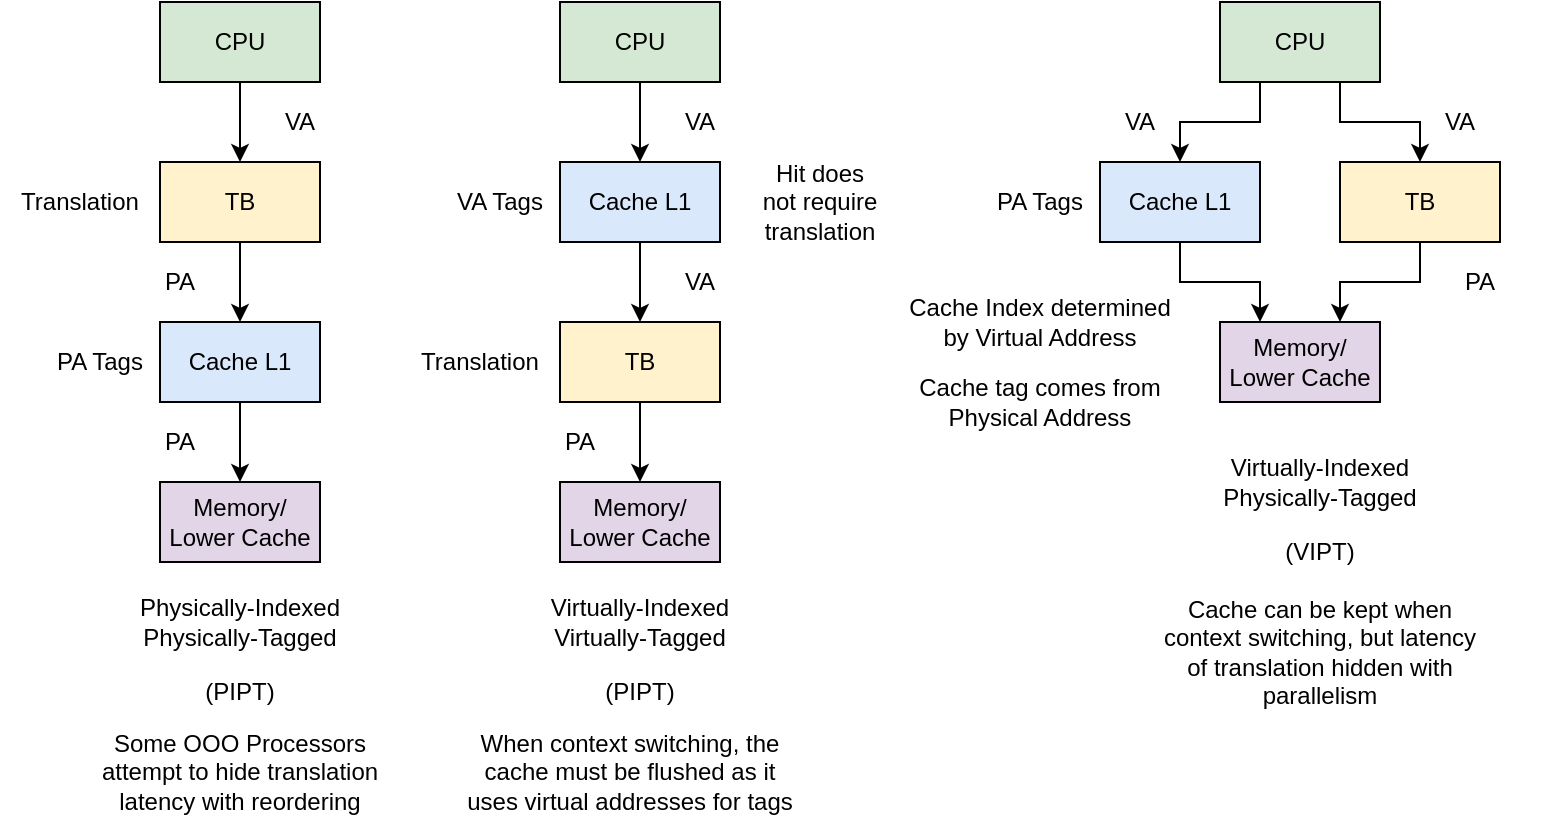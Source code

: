 <mxfile version="20.3.0" type="device"><diagram id="_eqZ9WdeYrbQyGVTHq2f" name="Page-1"><mxGraphModel dx="1303" dy="786" grid="1" gridSize="10" guides="1" tooltips="1" connect="1" arrows="1" fold="1" page="1" pageScale="1" pageWidth="827" pageHeight="1169" math="0" shadow="0"><root><mxCell id="0"/><mxCell id="1" parent="0"/><mxCell id="9ws9z_duSY6rvSb9ZcOJ-5" style="edgeStyle=orthogonalEdgeStyle;rounded=0;orthogonalLoop=1;jettySize=auto;html=1;exitX=0.5;exitY=1;exitDx=0;exitDy=0;entryX=0.5;entryY=0;entryDx=0;entryDy=0;" edge="1" parent="1" source="9ws9z_duSY6rvSb9ZcOJ-1" target="9ws9z_duSY6rvSb9ZcOJ-2"><mxGeometry relative="1" as="geometry"/></mxCell><mxCell id="9ws9z_duSY6rvSb9ZcOJ-1" value="CPU" style="rounded=0;whiteSpace=wrap;html=1;fillColor=#d5e8d4;strokeColor=#000000;" vertex="1" parent="1"><mxGeometry x="80" y="80" width="80" height="40" as="geometry"/></mxCell><mxCell id="9ws9z_duSY6rvSb9ZcOJ-6" style="edgeStyle=orthogonalEdgeStyle;rounded=0;orthogonalLoop=1;jettySize=auto;html=1;exitX=0.5;exitY=1;exitDx=0;exitDy=0;entryX=0.5;entryY=0;entryDx=0;entryDy=0;" edge="1" parent="1" source="9ws9z_duSY6rvSb9ZcOJ-2" target="9ws9z_duSY6rvSb9ZcOJ-3"><mxGeometry relative="1" as="geometry"/></mxCell><mxCell id="9ws9z_duSY6rvSb9ZcOJ-2" value="TB" style="rounded=0;whiteSpace=wrap;html=1;fillColor=#fff2cc;strokeColor=#000000;" vertex="1" parent="1"><mxGeometry x="80" y="160" width="80" height="40" as="geometry"/></mxCell><mxCell id="9ws9z_duSY6rvSb9ZcOJ-7" style="edgeStyle=orthogonalEdgeStyle;rounded=0;orthogonalLoop=1;jettySize=auto;html=1;exitX=0.5;exitY=1;exitDx=0;exitDy=0;entryX=0.5;entryY=0;entryDx=0;entryDy=0;" edge="1" parent="1" source="9ws9z_duSY6rvSb9ZcOJ-3" target="9ws9z_duSY6rvSb9ZcOJ-4"><mxGeometry relative="1" as="geometry"/></mxCell><mxCell id="9ws9z_duSY6rvSb9ZcOJ-3" value="Cache L1" style="rounded=0;whiteSpace=wrap;html=1;fillColor=#dae8fc;strokeColor=#000000;" vertex="1" parent="1"><mxGeometry x="80" y="240" width="80" height="40" as="geometry"/></mxCell><mxCell id="9ws9z_duSY6rvSb9ZcOJ-4" value="Memory/&lt;br&gt;Lower Cache" style="rounded=0;whiteSpace=wrap;html=1;fillColor=#e1d5e7;strokeColor=#000000;" vertex="1" parent="1"><mxGeometry x="80" y="320" width="80" height="40" as="geometry"/></mxCell><mxCell id="9ws9z_duSY6rvSb9ZcOJ-8" style="edgeStyle=orthogonalEdgeStyle;rounded=0;orthogonalLoop=1;jettySize=auto;html=1;exitX=0.5;exitY=1;exitDx=0;exitDy=0;entryX=0.5;entryY=0;entryDx=0;entryDy=0;" edge="1" parent="1" source="9ws9z_duSY6rvSb9ZcOJ-9" target="9ws9z_duSY6rvSb9ZcOJ-11"><mxGeometry relative="1" as="geometry"/></mxCell><mxCell id="9ws9z_duSY6rvSb9ZcOJ-9" value="CPU" style="rounded=0;whiteSpace=wrap;html=1;fillColor=#d5e8d4;strokeColor=#000000;" vertex="1" parent="1"><mxGeometry x="280" y="80" width="80" height="40" as="geometry"/></mxCell><mxCell id="9ws9z_duSY6rvSb9ZcOJ-10" style="edgeStyle=orthogonalEdgeStyle;rounded=0;orthogonalLoop=1;jettySize=auto;html=1;exitX=0.5;exitY=1;exitDx=0;exitDy=0;entryX=0.5;entryY=0;entryDx=0;entryDy=0;" edge="1" parent="1" source="9ws9z_duSY6rvSb9ZcOJ-11" target="9ws9z_duSY6rvSb9ZcOJ-13"><mxGeometry relative="1" as="geometry"/></mxCell><mxCell id="9ws9z_duSY6rvSb9ZcOJ-11" value="Cache L1" style="rounded=0;whiteSpace=wrap;html=1;fillColor=#dae8fc;strokeColor=#000000;" vertex="1" parent="1"><mxGeometry x="280" y="160" width="80" height="40" as="geometry"/></mxCell><mxCell id="9ws9z_duSY6rvSb9ZcOJ-12" style="edgeStyle=orthogonalEdgeStyle;rounded=0;orthogonalLoop=1;jettySize=auto;html=1;exitX=0.5;exitY=1;exitDx=0;exitDy=0;entryX=0.5;entryY=0;entryDx=0;entryDy=0;" edge="1" parent="1" source="9ws9z_duSY6rvSb9ZcOJ-13" target="9ws9z_duSY6rvSb9ZcOJ-14"><mxGeometry relative="1" as="geometry"/></mxCell><mxCell id="9ws9z_duSY6rvSb9ZcOJ-13" value="TB" style="rounded=0;whiteSpace=wrap;html=1;fillColor=#fff2cc;strokeColor=#000000;" vertex="1" parent="1"><mxGeometry x="280" y="240" width="80" height="40" as="geometry"/></mxCell><mxCell id="9ws9z_duSY6rvSb9ZcOJ-14" value="Memory/&lt;br&gt;Lower Cache" style="rounded=0;whiteSpace=wrap;html=1;fillColor=#e1d5e7;strokeColor=#000000;" vertex="1" parent="1"><mxGeometry x="280" y="320" width="80" height="40" as="geometry"/></mxCell><mxCell id="9ws9z_duSY6rvSb9ZcOJ-15" value="VA" style="text;html=1;strokeColor=none;fillColor=none;align=center;verticalAlign=middle;whiteSpace=wrap;rounded=0;" vertex="1" parent="1"><mxGeometry x="120" y="120" width="60" height="40" as="geometry"/></mxCell><mxCell id="9ws9z_duSY6rvSb9ZcOJ-16" value="PA" style="text;html=1;strokeColor=none;fillColor=none;align=center;verticalAlign=middle;whiteSpace=wrap;rounded=0;" vertex="1" parent="1"><mxGeometry x="60" y="200" width="60" height="40" as="geometry"/></mxCell><mxCell id="9ws9z_duSY6rvSb9ZcOJ-17" value="PA" style="text;html=1;strokeColor=none;fillColor=none;align=center;verticalAlign=middle;whiteSpace=wrap;rounded=0;" vertex="1" parent="1"><mxGeometry x="60" y="280" width="60" height="40" as="geometry"/></mxCell><mxCell id="9ws9z_duSY6rvSb9ZcOJ-18" value="PA Tags" style="text;html=1;strokeColor=none;fillColor=none;align=center;verticalAlign=middle;whiteSpace=wrap;rounded=0;" vertex="1" parent="1"><mxGeometry x="20" y="240" width="60" height="40" as="geometry"/></mxCell><mxCell id="9ws9z_duSY6rvSb9ZcOJ-19" value="Translation" style="text;html=1;strokeColor=none;fillColor=none;align=center;verticalAlign=middle;whiteSpace=wrap;rounded=0;" vertex="1" parent="1"><mxGeometry y="160" width="80" height="40" as="geometry"/></mxCell><mxCell id="9ws9z_duSY6rvSb9ZcOJ-20" value="VA" style="text;html=1;strokeColor=none;fillColor=none;align=center;verticalAlign=middle;whiteSpace=wrap;rounded=0;" vertex="1" parent="1"><mxGeometry x="320" y="120" width="60" height="40" as="geometry"/></mxCell><mxCell id="9ws9z_duSY6rvSb9ZcOJ-21" value="VA" style="text;html=1;strokeColor=none;fillColor=none;align=center;verticalAlign=middle;whiteSpace=wrap;rounded=0;" vertex="1" parent="1"><mxGeometry x="320" y="200" width="60" height="40" as="geometry"/></mxCell><mxCell id="9ws9z_duSY6rvSb9ZcOJ-22" value="PA" style="text;html=1;strokeColor=none;fillColor=none;align=center;verticalAlign=middle;whiteSpace=wrap;rounded=0;" vertex="1" parent="1"><mxGeometry x="260" y="280" width="60" height="40" as="geometry"/></mxCell><mxCell id="9ws9z_duSY6rvSb9ZcOJ-23" value="Translation" style="text;html=1;strokeColor=none;fillColor=none;align=center;verticalAlign=middle;whiteSpace=wrap;rounded=0;" vertex="1" parent="1"><mxGeometry x="200" y="240" width="80" height="40" as="geometry"/></mxCell><mxCell id="9ws9z_duSY6rvSb9ZcOJ-24" value="VA Tags" style="text;html=1;strokeColor=none;fillColor=none;align=center;verticalAlign=middle;whiteSpace=wrap;rounded=0;" vertex="1" parent="1"><mxGeometry x="220" y="160" width="60" height="40" as="geometry"/></mxCell><mxCell id="9ws9z_duSY6rvSb9ZcOJ-25" value="Physically-Indexed&lt;br&gt;Physically-Tagged" style="text;html=1;strokeColor=none;fillColor=none;align=center;verticalAlign=middle;whiteSpace=wrap;rounded=0;" vertex="1" parent="1"><mxGeometry x="50" y="370" width="140" height="40" as="geometry"/></mxCell><mxCell id="9ws9z_duSY6rvSb9ZcOJ-26" value="(PIPT)" style="text;html=1;strokeColor=none;fillColor=none;align=center;verticalAlign=middle;whiteSpace=wrap;rounded=0;" vertex="1" parent="1"><mxGeometry x="50" y="410" width="140" height="30" as="geometry"/></mxCell><mxCell id="9ws9z_duSY6rvSb9ZcOJ-27" value="Virtually-Indexed&lt;br&gt;Virtually-Tagged" style="text;html=1;strokeColor=none;fillColor=none;align=center;verticalAlign=middle;whiteSpace=wrap;rounded=0;" vertex="1" parent="1"><mxGeometry x="250" y="370" width="140" height="40" as="geometry"/></mxCell><mxCell id="9ws9z_duSY6rvSb9ZcOJ-28" value="(PIPT)" style="text;html=1;strokeColor=none;fillColor=none;align=center;verticalAlign=middle;whiteSpace=wrap;rounded=0;" vertex="1" parent="1"><mxGeometry x="250" y="410" width="140" height="30" as="geometry"/></mxCell><mxCell id="9ws9z_duSY6rvSb9ZcOJ-29" style="edgeStyle=orthogonalEdgeStyle;rounded=0;orthogonalLoop=1;jettySize=auto;html=1;exitX=0.25;exitY=1;exitDx=0;exitDy=0;entryX=0.5;entryY=0;entryDx=0;entryDy=0;" edge="1" parent="1" source="9ws9z_duSY6rvSb9ZcOJ-30" target="9ws9z_duSY6rvSb9ZcOJ-32"><mxGeometry relative="1" as="geometry"/></mxCell><mxCell id="9ws9z_duSY6rvSb9ZcOJ-44" style="edgeStyle=orthogonalEdgeStyle;rounded=0;orthogonalLoop=1;jettySize=auto;html=1;exitX=0.75;exitY=1;exitDx=0;exitDy=0;entryX=0.5;entryY=0;entryDx=0;entryDy=0;" edge="1" parent="1" source="9ws9z_duSY6rvSb9ZcOJ-30" target="9ws9z_duSY6rvSb9ZcOJ-34"><mxGeometry relative="1" as="geometry"/></mxCell><mxCell id="9ws9z_duSY6rvSb9ZcOJ-30" value="CPU" style="rounded=0;whiteSpace=wrap;html=1;fillColor=#d5e8d4;strokeColor=#000000;" vertex="1" parent="1"><mxGeometry x="610" y="80" width="80" height="40" as="geometry"/></mxCell><mxCell id="9ws9z_duSY6rvSb9ZcOJ-46" style="edgeStyle=orthogonalEdgeStyle;rounded=0;orthogonalLoop=1;jettySize=auto;html=1;exitX=0.5;exitY=1;exitDx=0;exitDy=0;entryX=0.25;entryY=0;entryDx=0;entryDy=0;" edge="1" parent="1" source="9ws9z_duSY6rvSb9ZcOJ-32" target="9ws9z_duSY6rvSb9ZcOJ-35"><mxGeometry relative="1" as="geometry"><Array as="points"><mxPoint x="590" y="220"/><mxPoint x="630" y="220"/></Array></mxGeometry></mxCell><mxCell id="9ws9z_duSY6rvSb9ZcOJ-32" value="Cache L1" style="rounded=0;whiteSpace=wrap;html=1;fillColor=#dae8fc;strokeColor=#000000;" vertex="1" parent="1"><mxGeometry x="550" y="160" width="80" height="40" as="geometry"/></mxCell><mxCell id="9ws9z_duSY6rvSb9ZcOJ-33" style="edgeStyle=orthogonalEdgeStyle;rounded=0;orthogonalLoop=1;jettySize=auto;html=1;exitX=0.5;exitY=1;exitDx=0;exitDy=0;entryX=0.75;entryY=0;entryDx=0;entryDy=0;" edge="1" parent="1" source="9ws9z_duSY6rvSb9ZcOJ-34" target="9ws9z_duSY6rvSb9ZcOJ-35"><mxGeometry relative="1" as="geometry"><Array as="points"><mxPoint x="710" y="220"/><mxPoint x="670" y="220"/></Array></mxGeometry></mxCell><mxCell id="9ws9z_duSY6rvSb9ZcOJ-34" value="TB" style="rounded=0;whiteSpace=wrap;html=1;fillColor=#fff2cc;strokeColor=#000000;" vertex="1" parent="1"><mxGeometry x="670" y="160" width="80" height="40" as="geometry"/></mxCell><mxCell id="9ws9z_duSY6rvSb9ZcOJ-35" value="Memory/&lt;br&gt;Lower Cache" style="rounded=0;whiteSpace=wrap;html=1;fillColor=#e1d5e7;strokeColor=#000000;" vertex="1" parent="1"><mxGeometry x="610" y="240" width="80" height="40" as="geometry"/></mxCell><mxCell id="9ws9z_duSY6rvSb9ZcOJ-38" value="PA" style="text;html=1;strokeColor=none;fillColor=none;align=center;verticalAlign=middle;whiteSpace=wrap;rounded=0;" vertex="1" parent="1"><mxGeometry x="710" y="200" width="60" height="40" as="geometry"/></mxCell><mxCell id="9ws9z_duSY6rvSb9ZcOJ-40" value="PA Tags" style="text;html=1;strokeColor=none;fillColor=none;align=center;verticalAlign=middle;whiteSpace=wrap;rounded=0;" vertex="1" parent="1"><mxGeometry x="490" y="160" width="60" height="40" as="geometry"/></mxCell><mxCell id="9ws9z_duSY6rvSb9ZcOJ-41" value="Virtually-Indexed&lt;br&gt;Physically-Tagged" style="text;html=1;strokeColor=none;fillColor=none;align=center;verticalAlign=middle;whiteSpace=wrap;rounded=0;" vertex="1" parent="1"><mxGeometry x="590" y="300" width="140" height="40" as="geometry"/></mxCell><mxCell id="9ws9z_duSY6rvSb9ZcOJ-42" value="(VIPT)" style="text;html=1;strokeColor=none;fillColor=none;align=center;verticalAlign=middle;whiteSpace=wrap;rounded=0;" vertex="1" parent="1"><mxGeometry x="590" y="340" width="140" height="30" as="geometry"/></mxCell><mxCell id="9ws9z_duSY6rvSb9ZcOJ-43" value="Hit does not require translation" style="text;html=1;strokeColor=none;fillColor=none;align=center;verticalAlign=middle;whiteSpace=wrap;rounded=0;" vertex="1" parent="1"><mxGeometry x="380" y="165" width="60" height="30" as="geometry"/></mxCell><mxCell id="9ws9z_duSY6rvSb9ZcOJ-47" value="VA" style="text;html=1;strokeColor=none;fillColor=none;align=center;verticalAlign=middle;whiteSpace=wrap;rounded=0;" vertex="1" parent="1"><mxGeometry x="700" y="120" width="60" height="40" as="geometry"/></mxCell><mxCell id="9ws9z_duSY6rvSb9ZcOJ-48" value="VA" style="text;html=1;strokeColor=none;fillColor=none;align=center;verticalAlign=middle;whiteSpace=wrap;rounded=0;" vertex="1" parent="1"><mxGeometry x="540" y="120" width="60" height="40" as="geometry"/></mxCell><mxCell id="9ws9z_duSY6rvSb9ZcOJ-49" value="Cache Index determined by Virtual Address" style="text;html=1;strokeColor=none;fillColor=none;align=center;verticalAlign=middle;whiteSpace=wrap;rounded=0;" vertex="1" parent="1"><mxGeometry x="450" y="220" width="140" height="40" as="geometry"/></mxCell><mxCell id="9ws9z_duSY6rvSb9ZcOJ-50" value="Cache tag comes from Physical Address" style="text;html=1;strokeColor=none;fillColor=none;align=center;verticalAlign=middle;whiteSpace=wrap;rounded=0;" vertex="1" parent="1"><mxGeometry x="450" y="260" width="140" height="40" as="geometry"/></mxCell><mxCell id="9ws9z_duSY6rvSb9ZcOJ-51" value="Some OOO Processors attempt to hide translation latency with reordering" style="text;html=1;strokeColor=none;fillColor=none;align=center;verticalAlign=middle;whiteSpace=wrap;rounded=0;" vertex="1" parent="1"><mxGeometry x="35" y="440" width="170" height="50" as="geometry"/></mxCell><mxCell id="9ws9z_duSY6rvSb9ZcOJ-52" value="When context switching, the cache must be flushed as it uses virtual addresses for tags" style="text;html=1;strokeColor=none;fillColor=none;align=center;verticalAlign=middle;whiteSpace=wrap;rounded=0;" vertex="1" parent="1"><mxGeometry x="230" y="440" width="170" height="50" as="geometry"/></mxCell><mxCell id="9ws9z_duSY6rvSb9ZcOJ-53" value="Cache can be kept when context switching, but latency of translation hidden with parallelism" style="text;html=1;strokeColor=none;fillColor=none;align=center;verticalAlign=middle;whiteSpace=wrap;rounded=0;" vertex="1" parent="1"><mxGeometry x="575" y="380" width="170" height="50" as="geometry"/></mxCell></root></mxGraphModel></diagram></mxfile>